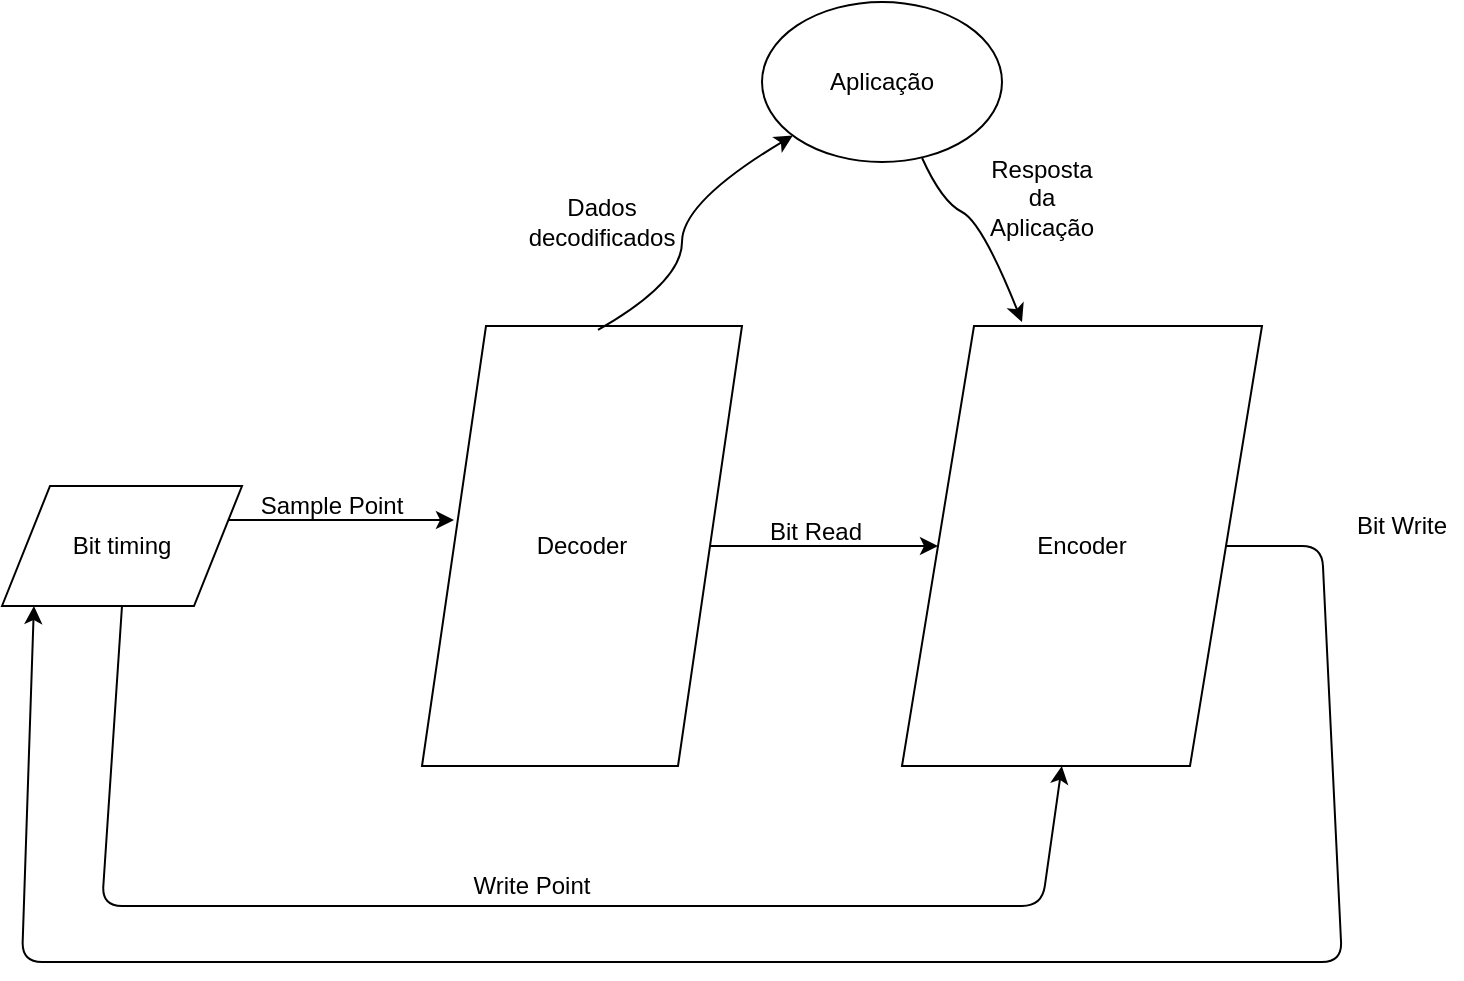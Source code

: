<mxfile version="12.1.4" type="google" pages="1"><diagram id="eAC9HlqdcGJkEWl5xJA5" name="Page-1"><mxGraphModel dx="1021" dy="509" grid="1" gridSize="10" guides="1" tooltips="1" connect="1" arrows="1" fold="1" page="1" pageScale="1" pageWidth="827" pageHeight="1169" math="0" shadow="0"><root><mxCell id="0"/><mxCell id="1" parent="0"/><mxCell id="XWFybbd7wfk6uzsOrok7-4" style="edgeStyle=orthogonalEdgeStyle;rounded=0;orthogonalLoop=1;jettySize=auto;html=1;exitX=1;exitY=0.5;exitDx=0;exitDy=0;entryX=0;entryY=0.5;entryDx=0;entryDy=0;" parent="1" edge="1"><mxGeometry relative="1" as="geometry"><mxPoint x="148" y="289" as="sourcePoint"/><mxPoint x="266" y="289" as="targetPoint"/></mxGeometry></mxCell><mxCell id="XWFybbd7wfk6uzsOrok7-1" value="Bit timing" style="shape=parallelogram;perimeter=parallelogramPerimeter;whiteSpace=wrap;html=1;" parent="1" vertex="1"><mxGeometry x="40" y="272" width="120" height="60" as="geometry"/></mxCell><mxCell id="XWFybbd7wfk6uzsOrok7-2" value="Decoder" style="shape=parallelogram;perimeter=parallelogramPerimeter;whiteSpace=wrap;html=1;" parent="1" vertex="1"><mxGeometry x="250" y="192" width="160" height="220" as="geometry"/></mxCell><mxCell id="XWFybbd7wfk6uzsOrok7-3" value="Encoder" style="shape=parallelogram;perimeter=parallelogramPerimeter;whiteSpace=wrap;html=1;" parent="1" vertex="1"><mxGeometry x="490" y="192" width="180" height="220" as="geometry"/></mxCell><mxCell id="XWFybbd7wfk6uzsOrok7-5" value="Sample Point" style="text;html=1;strokeColor=none;fillColor=none;align=center;verticalAlign=middle;whiteSpace=wrap;rounded=0;" parent="1" vertex="1"><mxGeometry x="160" y="272" width="90" height="20" as="geometry"/></mxCell><mxCell id="XWFybbd7wfk6uzsOrok7-7" value="" style="endArrow=classic;html=1;exitX=0.5;exitY=1;exitDx=0;exitDy=0;entryX=0.444;entryY=1;entryDx=0;entryDy=0;entryPerimeter=0;" parent="1" source="XWFybbd7wfk6uzsOrok7-1" target="XWFybbd7wfk6uzsOrok7-3" edge="1"><mxGeometry width="50" height="50" relative="1" as="geometry"><mxPoint x="50" y="382" as="sourcePoint"/><mxPoint x="560" y="492" as="targetPoint"/><Array as="points"><mxPoint x="90" y="482"/><mxPoint x="560" y="482"/></Array></mxGeometry></mxCell><mxCell id="XWFybbd7wfk6uzsOrok7-11" value="" style="endArrow=classic;html=1;entryX=0;entryY=0.5;entryDx=0;entryDy=0;" parent="1" source="XWFybbd7wfk6uzsOrok7-2" target="XWFybbd7wfk6uzsOrok7-3" edge="1"><mxGeometry width="50" height="50" relative="1" as="geometry"><mxPoint x="396" y="329.5" as="sourcePoint"/><mxPoint x="500" y="335" as="targetPoint"/></mxGeometry></mxCell><mxCell id="XWFybbd7wfk6uzsOrok7-20" value="Bit Read" style="text;html=1;strokeColor=none;fillColor=none;align=center;verticalAlign=middle;whiteSpace=wrap;rounded=0;" parent="1" vertex="1"><mxGeometry x="420" y="285" width="54" height="20" as="geometry"/></mxCell><mxCell id="XWFybbd7wfk6uzsOrok7-23" value="Write Point" style="text;html=1;strokeColor=none;fillColor=none;align=center;verticalAlign=middle;whiteSpace=wrap;rounded=0;" parent="1" vertex="1"><mxGeometry x="270" y="462" width="70" height="20" as="geometry"/></mxCell><mxCell id="XWFybbd7wfk6uzsOrok7-36" value="" style="endArrow=classic;html=1;exitX=1;exitY=0.5;exitDx=0;exitDy=0;entryX=0.133;entryY=1;entryDx=0;entryDy=0;entryPerimeter=0;" parent="1" source="XWFybbd7wfk6uzsOrok7-3" edge="1" target="XWFybbd7wfk6uzsOrok7-1"><mxGeometry width="50" height="50" relative="1" as="geometry"><mxPoint x="690" y="320" as="sourcePoint"/><mxPoint x="20" y="510" as="targetPoint"/><Array as="points"><mxPoint x="700" y="302"/><mxPoint x="710" y="510"/><mxPoint x="50" y="510"/></Array></mxGeometry></mxCell><mxCell id="XWFybbd7wfk6uzsOrok7-37" value="Bit Write" style="text;html=1;strokeColor=none;fillColor=none;align=center;verticalAlign=middle;whiteSpace=wrap;rounded=0;" parent="1" vertex="1"><mxGeometry x="710" y="282" width="60" height="20" as="geometry"/></mxCell><mxCell id="vZULwIkp96EwmdxpzJdI-1" value="Aplicação" style="ellipse;whiteSpace=wrap;html=1;" vertex="1" parent="1"><mxGeometry x="420" y="30" width="120" height="80" as="geometry"/></mxCell><mxCell id="vZULwIkp96EwmdxpzJdI-2" value="" style="curved=1;endArrow=classic;html=1;exitX=0.55;exitY=0.009;exitDx=0;exitDy=0;exitPerimeter=0;" edge="1" parent="1" source="XWFybbd7wfk6uzsOrok7-2" target="vZULwIkp96EwmdxpzJdI-1"><mxGeometry width="50" height="50" relative="1" as="geometry"><mxPoint x="330" y="170" as="sourcePoint"/><mxPoint x="380" y="120" as="targetPoint"/><Array as="points"><mxPoint x="380" y="170"/><mxPoint x="380" y="130"/></Array></mxGeometry></mxCell><mxCell id="vZULwIkp96EwmdxpzJdI-6" value="" style="curved=1;endArrow=classic;html=1;exitX=0.667;exitY=0.975;exitDx=0;exitDy=0;exitPerimeter=0;" edge="1" parent="1" source="vZULwIkp96EwmdxpzJdI-1"><mxGeometry width="50" height="50" relative="1" as="geometry"><mxPoint x="460" y="180" as="sourcePoint"/><mxPoint x="550" y="190" as="targetPoint"/><Array as="points"><mxPoint x="510" y="130"/><mxPoint x="530" y="140"/></Array></mxGeometry></mxCell><mxCell id="vZULwIkp96EwmdxpzJdI-9" value="Dados decodificados" style="text;html=1;strokeColor=none;fillColor=none;align=center;verticalAlign=middle;whiteSpace=wrap;rounded=0;" vertex="1" parent="1"><mxGeometry x="320" y="130" width="40" height="20" as="geometry"/></mxCell><mxCell id="vZULwIkp96EwmdxpzJdI-10" value="Resposta da Aplicação" style="text;html=1;strokeColor=none;fillColor=none;align=center;verticalAlign=middle;whiteSpace=wrap;rounded=0;" vertex="1" parent="1"><mxGeometry x="540" y="118" width="40" height="20" as="geometry"/></mxCell></root></mxGraphModel></diagram></mxfile>